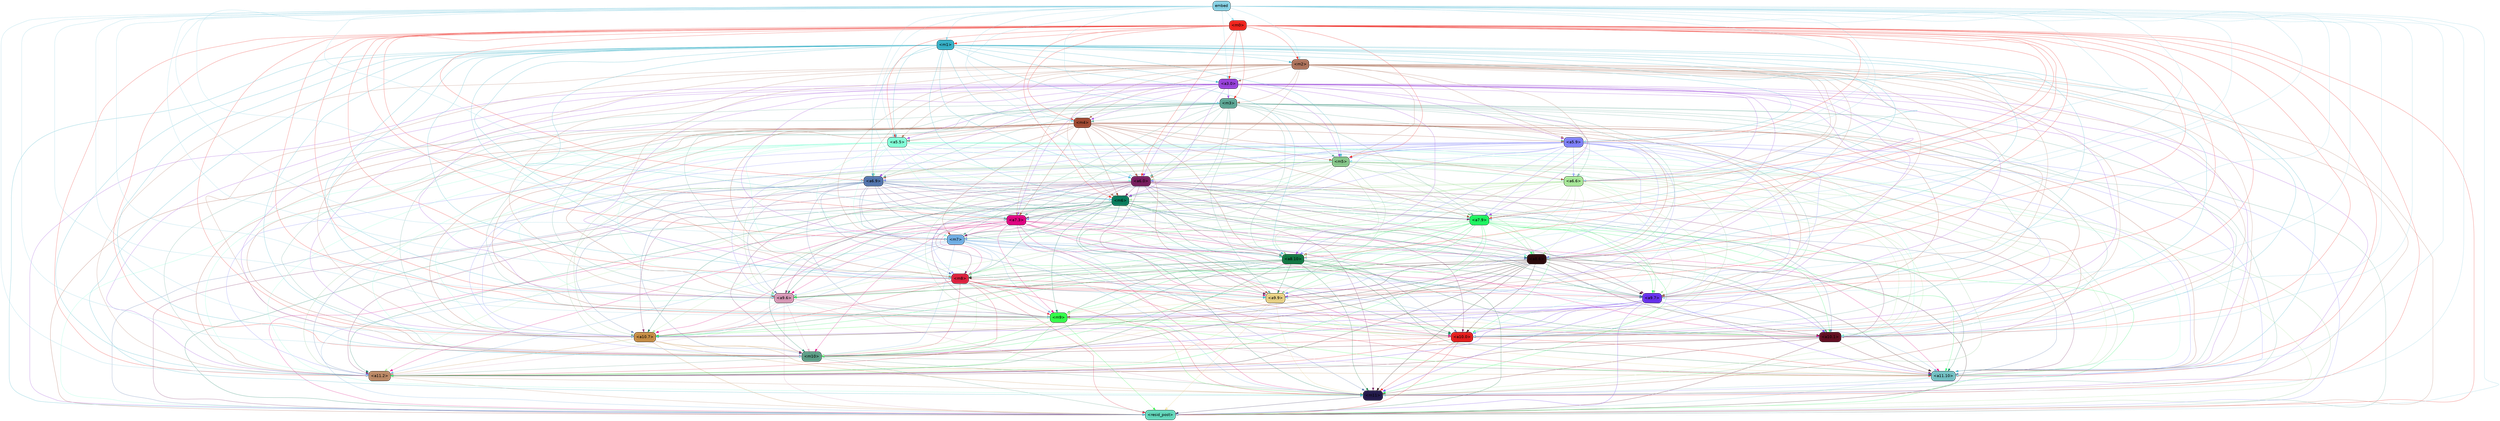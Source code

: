 strict digraph "" {
	graph [bgcolor=transparent,
		layout=dot,
		overlap=false,
		splines=true
	];
	"<m11>"	[color=black,
		fillcolor="#221a4b",
		fontname=Helvetica,
		shape=box,
		style="filled, rounded"];
	"<resid_post>"	[color=black,
		fillcolor="#63d7bb",
		fontname=Helvetica,
		shape=box,
		style="filled, rounded"];
	"<m11>" -> "<resid_post>"	[color="#221a4b",
		penwidth=0.6];
	"<a11.10>"	[color=black,
		fillcolor="#73c0c3",
		fontname=Helvetica,
		shape=box,
		style="filled, rounded"];
	"<a11.10>" -> "<m11>"	[color="#73c0c3",
		penwidth=0.6];
	"<a11.10>" -> "<resid_post>"	[color="#73c0c3",
		penwidth=0.6];
	"<a11.2>"	[color=black,
		fillcolor="#bb8966",
		fontname=Helvetica,
		shape=box,
		style="filled, rounded"];
	"<a11.2>" -> "<m11>"	[color="#bb8966",
		penwidth=0.6];
	"<a11.2>" -> "<resid_post>"	[color="#bb8966",
		penwidth=0.6];
	"<m10>"	[color=black,
		fillcolor="#5d9e87",
		fontname=Helvetica,
		shape=box,
		style="filled, rounded"];
	"<m10>" -> "<m11>"	[color="#5d9e87",
		penwidth=0.6];
	"<m10>" -> "<resid_post>"	[color="#5d9e87",
		penwidth=0.6];
	"<m10>" -> "<a11.10>"	[color="#5d9e87",
		penwidth=0.6];
	"<m10>" -> "<a11.2>"	[color="#5d9e87",
		penwidth=0.6];
	"<a10.7>"	[color=black,
		fillcolor="#c58d46",
		fontname=Helvetica,
		shape=box,
		style="filled, rounded"];
	"<a10.7>" -> "<m11>"	[color="#c58d46",
		penwidth=0.6];
	"<a10.7>" -> "<resid_post>"	[color="#c58d46",
		penwidth=0.6];
	"<a10.7>" -> "<a11.10>"	[color="#c58d46",
		penwidth=0.6];
	"<a10.7>" -> "<a11.2>"	[color="#c58d46",
		penwidth=0.6];
	"<a10.7>" -> "<m10>"	[color="#c58d46",
		penwidth=0.6];
	"<a10.1>"	[color=black,
		fillcolor="#620f23",
		fontname=Helvetica,
		shape=box,
		style="filled, rounded"];
	"<a10.1>" -> "<m11>"	[color="#620f23",
		penwidth=0.6];
	"<a10.1>" -> "<resid_post>"	[color="#620f23",
		penwidth=0.6];
	"<a10.1>" -> "<a11.10>"	[color="#620f23",
		penwidth=0.6];
	"<a10.1>" -> "<a11.2>"	[color="#620f23",
		penwidth=0.6];
	"<a10.1>" -> "<m10>"	[color="#620f23",
		penwidth=0.6];
	"<a10.0>"	[color=black,
		fillcolor="#e41e1d",
		fontname=Helvetica,
		shape=box,
		style="filled, rounded"];
	"<a10.0>" -> "<m11>"	[color="#e41e1d",
		penwidth=0.6];
	"<a10.0>" -> "<resid_post>"	[color="#e41e1d",
		penwidth=0.6];
	"<a10.0>" -> "<a11.10>"	[color="#e41e1d",
		penwidth=0.6];
	"<a10.0>" -> "<a11.2>"	[color="#e41e1d",
		penwidth=0.6];
	"<a10.0>" -> "<m10>"	[color="#e41e1d",
		penwidth=0.6];
	"<m9>"	[color=black,
		fillcolor="#34fc49",
		fontname=Helvetica,
		shape=box,
		style="filled, rounded"];
	"<m9>" -> "<m11>"	[color="#34fc49",
		penwidth=0.6];
	"<m9>" -> "<resid_post>"	[color="#34fc49",
		penwidth=0.6];
	"<m9>" -> "<a11.10>"	[color="#34fc49",
		penwidth=0.6];
	"<m9>" -> "<a11.2>"	[color="#34fc49",
		penwidth=0.6];
	"<m9>" -> "<m10>"	[color="#34fc49",
		penwidth=0.6];
	"<m9>" -> "<a10.7>"	[color="#34fc49",
		penwidth=0.6];
	"<m9>" -> "<a10.1>"	[color="#34fc49",
		penwidth=0.6];
	"<m9>" -> "<a10.0>"	[color="#34fc49",
		penwidth=0.6];
	"<a9.9>"	[color=black,
		fillcolor="#e7d084",
		fontname=Helvetica,
		shape=box,
		style="filled, rounded"];
	"<a9.9>" -> "<m11>"	[color="#e7d084",
		penwidth=0.6];
	"<a9.9>" -> "<resid_post>"	[color="#e7d084",
		penwidth=0.6];
	"<a9.9>" -> "<a11.10>"	[color="#e7d084",
		penwidth=0.6];
	"<a9.9>" -> "<a11.2>"	[color="#e7d084",
		penwidth=0.6];
	"<a9.9>" -> "<m10>"	[color="#e7d084",
		penwidth=0.6];
	"<a9.9>" -> "<a10.7>"	[color="#e7d084",
		penwidth=0.6];
	"<a9.9>" -> "<a10.1>"	[color="#e7d084",
		penwidth=0.6];
	"<a9.9>" -> "<a10.0>"	[color="#e7d084",
		penwidth=0.6];
	"<a9.9>" -> "<m9>"	[color="#e7d084",
		penwidth=0.6];
	"<a9.7>"	[color=black,
		fillcolor="#6730eb",
		fontname=Helvetica,
		shape=box,
		style="filled, rounded"];
	"<a9.7>" -> "<m11>"	[color="#6730eb",
		penwidth=0.6];
	"<a9.7>" -> "<resid_post>"	[color="#6730eb",
		penwidth=0.6];
	"<a9.7>" -> "<a11.10>"	[color="#6730eb",
		penwidth=0.6];
	"<a9.7>" -> "<a11.2>"	[color="#6730eb",
		penwidth=0.6];
	"<a9.7>" -> "<m10>"	[color="#6730eb",
		penwidth=0.6];
	"<a9.7>" -> "<a10.7>"	[color="#6730eb",
		penwidth=0.6];
	"<a9.7>" -> "<a10.1>"	[color="#6730eb",
		penwidth=0.6];
	"<a9.7>" -> "<a10.0>"	[color="#6730eb",
		penwidth=0.6];
	"<a9.7>" -> "<m9>"	[color="#6730eb",
		penwidth=0.6];
	"<a9.6>"	[color=black,
		fillcolor="#d698b6",
		fontname=Helvetica,
		shape=box,
		style="filled, rounded"];
	"<a9.6>" -> "<m11>"	[color="#d698b6",
		penwidth=0.6];
	"<a9.6>" -> "<resid_post>"	[color="#d698b6",
		penwidth=0.6];
	"<a9.6>" -> "<a11.10>"	[color="#d698b6",
		penwidth=0.6];
	"<a9.6>" -> "<a11.2>"	[color="#d698b6",
		penwidth=0.6];
	"<a9.6>" -> "<m10>"	[color="#d698b6",
		penwidth=0.6];
	"<a9.6>" -> "<a10.7>"	[color="#d698b6",
		penwidth=0.6];
	"<a9.6>" -> "<a10.1>"	[color="#d698b6",
		penwidth=0.6];
	"<a9.6>" -> "<a10.0>"	[color="#d698b6",
		penwidth=0.6];
	"<a9.6>" -> "<m9>"	[color="#d698b6",
		penwidth=0.6];
	"<m8>"	[color=black,
		fillcolor="#db213d",
		fontname=Helvetica,
		shape=box,
		style="filled, rounded"];
	"<m8>" -> "<m11>"	[color="#db213d",
		penwidth=0.6];
	"<m8>" -> "<resid_post>"	[color="#db213d",
		penwidth=0.6];
	"<m8>" -> "<a11.10>"	[color="#db213d",
		penwidth=0.6];
	"<m8>" -> "<a11.2>"	[color="#db213d",
		penwidth=0.6];
	"<m8>" -> "<m10>"	[color="#db213d",
		penwidth=0.6];
	"<m8>" -> "<a10.7>"	[color="#db213d",
		penwidth=0.6];
	"<m8>" -> "<a10.1>"	[color="#db213d",
		penwidth=0.6];
	"<m8>" -> "<a10.0>"	[color="#db213d",
		penwidth=0.6];
	"<m8>" -> "<m9>"	[color="#db213d",
		penwidth=0.6];
	"<m8>" -> "<a9.9>"	[color="#db213d",
		penwidth=0.6];
	"<m8>" -> "<a9.7>"	[color="#db213d",
		penwidth=0.6];
	"<m8>" -> "<a9.6>"	[color="#db213d",
		penwidth=0.6];
	"<a8.10>"	[color=black,
		fillcolor="#127844",
		fontname=Helvetica,
		shape=box,
		style="filled, rounded"];
	"<a8.10>" -> "<m11>"	[color="#127844",
		penwidth=0.6];
	"<a8.10>" -> "<resid_post>"	[color="#127844",
		penwidth=0.6];
	"<a8.10>" -> "<a11.10>"	[color="#127844",
		penwidth=0.6];
	"<a8.10>" -> "<a11.2>"	[color="#127844",
		penwidth=0.6];
	"<a8.10>" -> "<m10>"	[color="#127844",
		penwidth=0.6];
	"<a8.10>" -> "<a10.7>"	[color="#127844",
		penwidth=0.6];
	"<a8.10>" -> "<a10.1>"	[color="#127844",
		penwidth=0.6];
	"<a8.10>" -> "<a10.0>"	[color="#127844",
		penwidth=0.6];
	"<a8.10>" -> "<m9>"	[color="#127844",
		penwidth=0.6];
	"<a8.10>" -> "<a9.9>"	[color="#127844",
		penwidth=0.6];
	"<a8.10>" -> "<a9.7>"	[color="#127844",
		penwidth=0.6];
	"<a8.10>" -> "<a9.6>"	[color="#127844",
		penwidth=0.6];
	"<a8.10>" -> "<m8>"	[color="#127844",
		penwidth=0.6];
	"<a8.6>"	[color=black,
		fillcolor="#2b0b0d",
		fontname=Helvetica,
		shape=box,
		style="filled, rounded"];
	"<a8.6>" -> "<m11>"	[color="#2b0b0d",
		penwidth=0.6];
	"<a8.6>" -> "<resid_post>"	[color="#2b0b0d",
		penwidth=0.6];
	"<a8.6>" -> "<a11.10>"	[color="#2b0b0d",
		penwidth=0.6];
	"<a8.6>" -> "<a11.2>"	[color="#2b0b0d",
		penwidth=0.6];
	"<a8.6>" -> "<m10>"	[color="#2b0b0d",
		penwidth=0.6];
	"<a8.6>" -> "<a10.7>"	[color="#2b0b0d",
		penwidth=0.6];
	"<a8.6>" -> "<a10.1>"	[color="#2b0b0d",
		penwidth=0.6];
	"<a8.6>" -> "<a10.0>"	[color="#2b0b0d",
		penwidth=0.6];
	"<a8.6>" -> "<m9>"	[color="#2b0b0d",
		penwidth=0.6];
	"<a8.6>" -> "<a9.9>"	[color="#2b0b0d",
		penwidth=0.6];
	"<a8.6>" -> "<a9.7>"	[color="#2b0b0d",
		penwidth=0.6];
	"<a8.6>" -> "<a9.6>"	[color="#2b0b0d",
		penwidth=0.6];
	"<a8.6>" -> "<m8>"	[color="#2b0b0d",
		penwidth=0.6];
	"<m7>"	[color=black,
		fillcolor="#6fade3",
		fontname=Helvetica,
		shape=box,
		style="filled, rounded"];
	"<m7>" -> "<m11>"	[color="#6fade3",
		penwidth=0.6];
	"<m7>" -> "<resid_post>"	[color="#6fade3",
		penwidth=0.6];
	"<m7>" -> "<a11.10>"	[color="#6fade3",
		penwidth=0.6];
	"<m7>" -> "<a11.2>"	[color="#6fade3",
		penwidth=0.6];
	"<m7>" -> "<m10>"	[color="#6fade3",
		penwidth=0.6];
	"<m7>" -> "<a10.7>"	[color="#6fade3",
		penwidth=0.6];
	"<m7>" -> "<a10.1>"	[color="#6fade3",
		penwidth=0.6];
	"<m7>" -> "<a10.0>"	[color="#6fade3",
		penwidth=0.6];
	"<m7>" -> "<m9>"	[color="#6fade3",
		penwidth=0.6];
	"<m7>" -> "<a9.9>"	[color="#6fade3",
		penwidth=0.6];
	"<m7>" -> "<a9.7>"	[color="#6fade3",
		penwidth=0.6];
	"<m7>" -> "<a9.6>"	[color="#6fade3",
		penwidth=0.6];
	"<m7>" -> "<m8>"	[color="#6fade3",
		penwidth=0.6];
	"<m7>" -> "<a8.10>"	[color="#6fade3",
		penwidth=0.6];
	"<m7>" -> "<a8.6>"	[color="#6fade3",
		penwidth=0.6];
	"<a7.9>"	[color=black,
		fillcolor="#1ef360",
		fontname=Helvetica,
		shape=box,
		style="filled, rounded"];
	"<a7.9>" -> "<m11>"	[color="#1ef360",
		penwidth=0.6];
	"<a7.9>" -> "<resid_post>"	[color="#1ef360",
		penwidth=0.6];
	"<a7.9>" -> "<a11.10>"	[color="#1ef360",
		penwidth=0.6];
	"<a7.9>" -> "<a11.2>"	[color="#1ef360",
		penwidth=0.6];
	"<a7.9>" -> "<m10>"	[color="#1ef360",
		penwidth=0.6];
	"<a7.9>" -> "<a10.7>"	[color="#1ef360",
		penwidth=0.6];
	"<a7.9>" -> "<a10.1>"	[color="#1ef360",
		penwidth=0.6];
	"<a7.9>" -> "<a10.0>"	[color="#1ef360",
		penwidth=0.6];
	"<a7.9>" -> "<m9>"	[color="#1ef360",
		penwidth=0.6];
	"<a7.9>" -> "<a9.9>"	[color="#1ef360",
		penwidth=0.6];
	"<a7.9>" -> "<a9.7>"	[color="#1ef360",
		penwidth=0.6];
	"<a7.9>" -> "<a9.6>"	[color="#1ef360",
		penwidth=0.6];
	"<a7.9>" -> "<m8>"	[color="#1ef360",
		penwidth=0.6];
	"<a7.9>" -> "<a8.10>"	[color="#1ef360",
		penwidth=0.6];
	"<a7.9>" -> "<a8.6>"	[color="#1ef360",
		penwidth=0.6];
	"<a7.9>" -> "<m7>"	[color="#1ef360",
		penwidth=0.6];
	"<a7.3>"	[color=black,
		fillcolor="#de0581",
		fontname=Helvetica,
		shape=box,
		style="filled, rounded"];
	"<a7.3>" -> "<m11>"	[color="#de0581",
		penwidth=0.6];
	"<a7.3>" -> "<resid_post>"	[color="#de0581",
		penwidth=0.6];
	"<a7.3>" -> "<a11.10>"	[color="#de0581",
		penwidth=0.6];
	"<a7.3>" -> "<a11.2>"	[color="#de0581",
		penwidth=0.6];
	"<a7.3>" -> "<m10>"	[color="#de0581",
		penwidth=0.6];
	"<a7.3>" -> "<a10.7>"	[color="#de0581",
		penwidth=0.6];
	"<a7.3>" -> "<a10.1>"	[color="#de0581",
		penwidth=0.6];
	"<a7.3>" -> "<a10.0>"	[color="#de0581",
		penwidth=0.6];
	"<a7.3>" -> "<m9>"	[color="#de0581",
		penwidth=0.6];
	"<a7.3>" -> "<a9.9>"	[color="#de0581",
		penwidth=0.6];
	"<a7.3>" -> "<a9.7>"	[color="#de0581",
		penwidth=0.6];
	"<a7.3>" -> "<a9.6>"	[color="#de0581",
		penwidth=0.6];
	"<a7.3>" -> "<m8>"	[color="#de0581",
		penwidth=0.6];
	"<a7.3>" -> "<a8.10>"	[color="#de0581",
		penwidth=0.6];
	"<a7.3>" -> "<a8.6>"	[color="#de0581",
		penwidth=0.6];
	"<a7.3>" -> "<m7>"	[color="#de0581",
		penwidth=0.6];
	"<m6>"	[color=black,
		fillcolor="#0a7c5c",
		fontname=Helvetica,
		shape=box,
		style="filled, rounded"];
	"<m6>" -> "<m11>"	[color="#0a7c5c",
		penwidth=0.6];
	"<m6>" -> "<resid_post>"	[color="#0a7c5c",
		penwidth=0.6];
	"<m6>" -> "<a11.10>"	[color="#0a7c5c",
		penwidth=0.6];
	"<m6>" -> "<a11.2>"	[color="#0a7c5c",
		penwidth=0.6];
	"<m6>" -> "<m10>"	[color="#0a7c5c",
		penwidth=0.6];
	"<m6>" -> "<a10.7>"	[color="#0a7c5c",
		penwidth=0.6];
	"<m6>" -> "<a10.1>"	[color="#0a7c5c",
		penwidth=0.6];
	"<m6>" -> "<a10.0>"	[color="#0a7c5c",
		penwidth=0.6];
	"<m6>" -> "<m9>"	[color="#0a7c5c",
		penwidth=0.6];
	"<m6>" -> "<a9.9>"	[color="#0a7c5c",
		penwidth=0.6];
	"<m6>" -> "<a9.7>"	[color="#0a7c5c",
		penwidth=0.6];
	"<m6>" -> "<a9.6>"	[color="#0a7c5c",
		penwidth=0.6];
	"<m6>" -> "<m8>"	[color="#0a7c5c",
		penwidth=0.6];
	"<m6>" -> "<a8.10>"	[color="#0a7c5c",
		penwidth=0.6];
	"<m6>" -> "<a8.6>"	[color="#0a7c5c",
		penwidth=0.6];
	"<m6>" -> "<m7>"	[color="#0a7c5c",
		penwidth=0.6];
	"<m6>" -> "<a7.9>"	[color="#0a7c5c",
		penwidth=0.6];
	"<m6>" -> "<a7.3>"	[color="#0a7c5c",
		penwidth=0.6];
	"<a6.9>"	[color=black,
		fillcolor="#5375ad",
		fontname=Helvetica,
		shape=box,
		style="filled, rounded"];
	"<a6.9>" -> "<m11>"	[color="#5375ad",
		penwidth=0.6];
	"<a6.9>" -> "<resid_post>"	[color="#5375ad",
		penwidth=0.6];
	"<a6.9>" -> "<a11.10>"	[color="#5375ad",
		penwidth=0.6];
	"<a6.9>" -> "<a11.2>"	[color="#5375ad",
		penwidth=0.6];
	"<a6.9>" -> "<m10>"	[color="#5375ad",
		penwidth=0.6];
	"<a6.9>" -> "<a10.7>"	[color="#5375ad",
		penwidth=0.6];
	"<a6.9>" -> "<a10.1>"	[color="#5375ad",
		penwidth=0.6];
	"<a6.9>" -> "<a10.0>"	[color="#5375ad",
		penwidth=0.6];
	"<a6.9>" -> "<m9>"	[color="#5375ad",
		penwidth=0.6];
	"<a6.9>" -> "<a9.9>"	[color="#5375ad",
		penwidth=0.6];
	"<a6.9>" -> "<a9.7>"	[color="#5375ad",
		penwidth=0.6];
	"<a6.9>" -> "<a9.6>"	[color="#5375ad",
		penwidth=0.6];
	"<a6.9>" -> "<m8>"	[color="#5375ad",
		penwidth=0.6];
	"<a6.9>" -> "<a8.10>"	[color="#5375ad",
		penwidth=0.6];
	"<a6.9>" -> "<a8.6>"	[color="#5375ad",
		penwidth=0.6];
	"<a6.9>" -> "<m7>"	[color="#5375ad",
		penwidth=0.6];
	"<a6.9>" -> "<a7.9>"	[color="#5375ad",
		penwidth=0.6];
	"<a6.9>" -> "<a7.3>"	[color="#5375ad",
		penwidth=0.6];
	"<a6.9>" -> "<m6>"	[color="#5375ad",
		penwidth=0.6];
	"<a6.6>"	[color=black,
		fillcolor="#a7e698",
		fontname=Helvetica,
		shape=box,
		style="filled, rounded"];
	"<a6.6>" -> "<m11>"	[color="#a7e698",
		penwidth=0.6];
	"<a6.6>" -> "<resid_post>"	[color="#a7e698",
		penwidth=0.6];
	"<a6.6>" -> "<a11.10>"	[color="#a7e698",
		penwidth=0.6];
	"<a6.6>" -> "<a11.2>"	[color="#a7e698",
		penwidth=0.6];
	"<a6.6>" -> "<m10>"	[color="#a7e698",
		penwidth=0.6];
	"<a6.6>" -> "<a10.7>"	[color="#a7e698",
		penwidth=0.6];
	"<a6.6>" -> "<a10.1>"	[color="#a7e698",
		penwidth=0.6];
	"<a6.6>" -> "<a10.0>"	[color="#a7e698",
		penwidth=0.6];
	"<a6.6>" -> "<m9>"	[color="#a7e698",
		penwidth=0.6];
	"<a6.6>" -> "<a9.9>"	[color="#a7e698",
		penwidth=0.6];
	"<a6.6>" -> "<a9.7>"	[color="#a7e698",
		penwidth=0.6];
	"<a6.6>" -> "<a9.6>"	[color="#a7e698",
		penwidth=0.6];
	"<a6.6>" -> "<m8>"	[color="#a7e698",
		penwidth=0.6];
	"<a6.6>" -> "<a8.10>"	[color="#a7e698",
		penwidth=0.6];
	"<a6.6>" -> "<a8.6>"	[color="#a7e698",
		penwidth=0.6];
	"<a6.6>" -> "<m7>"	[color="#a7e698",
		penwidth=0.6];
	"<a6.6>" -> "<a7.9>"	[color="#a7e698",
		penwidth=0.6];
	"<a6.6>" -> "<a7.3>"	[color="#a7e698",
		penwidth=0.6];
	"<a6.6>" -> "<m6>"	[color="#a7e698",
		penwidth=0.6];
	"<a6.0>"	[color=black,
		fillcolor="#771f5f",
		fontname=Helvetica,
		shape=box,
		style="filled, rounded"];
	"<a6.0>" -> "<m11>"	[color="#771f5f",
		penwidth=0.6];
	"<a6.0>" -> "<resid_post>"	[color="#771f5f",
		penwidth=0.6];
	"<a6.0>" -> "<a11.10>"	[color="#771f5f",
		penwidth=0.6];
	"<a6.0>" -> "<a11.2>"	[color="#771f5f",
		penwidth=0.6];
	"<a6.0>" -> "<m10>"	[color="#771f5f",
		penwidth=0.6];
	"<a6.0>" -> "<a10.7>"	[color="#771f5f",
		penwidth=0.6];
	"<a6.0>" -> "<a10.1>"	[color="#771f5f",
		penwidth=0.6];
	"<a6.0>" -> "<a10.0>"	[color="#771f5f",
		penwidth=0.6];
	"<a6.0>" -> "<m9>"	[color="#771f5f",
		penwidth=0.6];
	"<a6.0>" -> "<a9.9>"	[color="#771f5f",
		penwidth=0.6];
	"<a6.0>" -> "<a9.7>"	[color="#771f5f",
		penwidth=0.6];
	"<a6.0>" -> "<a9.6>"	[color="#771f5f",
		penwidth=0.6];
	"<a6.0>" -> "<m8>"	[color="#771f5f",
		penwidth=0.6];
	"<a6.0>" -> "<a8.10>"	[color="#771f5f",
		penwidth=0.6];
	"<a6.0>" -> "<a8.6>"	[color="#771f5f",
		penwidth=0.6];
	"<a6.0>" -> "<m7>"	[color="#771f5f",
		penwidth=0.6];
	"<a6.0>" -> "<a7.9>"	[color="#771f5f",
		penwidth=0.6];
	"<a6.0>" -> "<a7.3>"	[color="#771f5f",
		penwidth=0.6];
	"<a6.0>" -> "<m6>"	[color="#771f5f",
		penwidth=0.6];
	"<m5>"	[color=black,
		fillcolor="#86c58a",
		fontname=Helvetica,
		shape=box,
		style="filled, rounded"];
	"<m5>" -> "<m11>"	[color="#86c58a",
		penwidth=0.6];
	"<m5>" -> "<resid_post>"	[color="#86c58a",
		penwidth=0.6];
	"<m5>" -> "<a11.10>"	[color="#86c58a",
		penwidth=0.6];
	"<m5>" -> "<a11.2>"	[color="#86c58a",
		penwidth=0.6];
	"<m5>" -> "<m10>"	[color="#86c58a",
		penwidth=0.6];
	"<m5>" -> "<a10.7>"	[color="#86c58a",
		penwidth=0.6];
	"<m5>" -> "<a10.1>"	[color="#86c58a",
		penwidth=0.6];
	"<m5>" -> "<a10.0>"	[color="#86c58a",
		penwidth=0.6];
	"<m5>" -> "<m9>"	[color="#86c58a",
		penwidth=0.6];
	"<m5>" -> "<a9.9>"	[color="#86c58a",
		penwidth=0.6];
	"<m5>" -> "<a9.7>"	[color="#86c58a",
		penwidth=0.6];
	"<m5>" -> "<a9.6>"	[color="#86c58a",
		penwidth=0.6];
	"<m5>" -> "<m8>"	[color="#86c58a",
		penwidth=0.6];
	"<m5>" -> "<a8.10>"	[color="#86c58a",
		penwidth=0.6];
	"<m5>" -> "<a8.6>"	[color="#86c58a",
		penwidth=0.6];
	"<m5>" -> "<m7>"	[color="#86c58a",
		penwidth=0.6];
	"<m5>" -> "<a7.9>"	[color="#86c58a",
		penwidth=0.6];
	"<m5>" -> "<a7.3>"	[color="#86c58a",
		penwidth=0.6];
	"<m5>" -> "<m6>"	[color="#86c58a",
		penwidth=0.6];
	"<m5>" -> "<a6.9>"	[color="#86c58a",
		penwidth=0.6];
	"<m5>" -> "<a6.6>"	[color="#86c58a",
		penwidth=0.6];
	"<m5>" -> "<a6.0>"	[color="#86c58a",
		penwidth=0.6];
	"<a5.9>"	[color=black,
		fillcolor="#7e80f9",
		fontname=Helvetica,
		shape=box,
		style="filled, rounded"];
	"<a5.9>" -> "<m11>"	[color="#7e80f9",
		penwidth=0.6];
	"<a5.9>" -> "<resid_post>"	[color="#7e80f9",
		penwidth=0.6];
	"<a5.9>" -> "<a11.10>"	[color="#7e80f9",
		penwidth=0.6];
	"<a5.9>" -> "<a11.2>"	[color="#7e80f9",
		penwidth=0.6];
	"<a5.9>" -> "<m10>"	[color="#7e80f9",
		penwidth=0.6];
	"<a5.9>" -> "<a10.7>"	[color="#7e80f9",
		penwidth=0.6];
	"<a5.9>" -> "<a10.1>"	[color="#7e80f9",
		penwidth=0.6];
	"<a5.9>" -> "<a10.0>"	[color="#7e80f9",
		penwidth=0.6];
	"<a5.9>" -> "<m9>"	[color="#7e80f9",
		penwidth=0.6];
	"<a5.9>" -> "<a9.9>"	[color="#7e80f9",
		penwidth=0.6];
	"<a5.9>" -> "<a9.7>"	[color="#7e80f9",
		penwidth=0.6];
	"<a5.9>" -> "<a9.6>"	[color="#7e80f9",
		penwidth=0.6];
	"<a5.9>" -> "<m8>"	[color="#7e80f9",
		penwidth=0.6];
	"<a5.9>" -> "<a8.10>"	[color="#7e80f9",
		penwidth=0.6];
	"<a5.9>" -> "<a8.6>"	[color="#7e80f9",
		penwidth=0.6];
	"<a5.9>" -> "<m7>"	[color="#7e80f9",
		penwidth=0.6];
	"<a5.9>" -> "<a7.9>"	[color="#7e80f9",
		penwidth=0.6];
	"<a5.9>" -> "<a7.3>"	[color="#7e80f9",
		penwidth=0.6];
	"<a5.9>" -> "<m6>"	[color="#7e80f9",
		penwidth=0.6];
	"<a5.9>" -> "<a6.9>"	[color="#7e80f9",
		penwidth=0.6];
	"<a5.9>" -> "<a6.6>"	[color="#7e80f9",
		penwidth=0.6];
	"<a5.9>" -> "<a6.0>"	[color="#7e80f9",
		penwidth=0.6];
	"<a5.9>" -> "<m5>"	[color="#7e80f9",
		penwidth=0.6];
	"<a5.5>"	[color=black,
		fillcolor="#81fed6",
		fontname=Helvetica,
		shape=box,
		style="filled, rounded"];
	"<a5.5>" -> "<m11>"	[color="#81fed6",
		penwidth=0.6];
	"<a5.5>" -> "<resid_post>"	[color="#81fed6",
		penwidth=0.6];
	"<a5.5>" -> "<a11.10>"	[color="#81fed6",
		penwidth=0.6];
	"<a5.5>" -> "<a11.2>"	[color="#81fed6",
		penwidth=0.6];
	"<a5.5>" -> "<m10>"	[color="#81fed6",
		penwidth=0.6];
	"<a5.5>" -> "<a10.7>"	[color="#81fed6",
		penwidth=0.6];
	"<a5.5>" -> "<a10.1>"	[color="#81fed6",
		penwidth=0.6];
	"<a5.5>" -> "<a10.0>"	[color="#81fed6",
		penwidth=0.6];
	"<a5.5>" -> "<m9>"	[color="#81fed6",
		penwidth=0.6];
	"<a5.5>" -> "<a9.9>"	[color="#81fed6",
		penwidth=0.6];
	"<a5.5>" -> "<a9.7>"	[color="#81fed6",
		penwidth=0.6];
	"<a5.5>" -> "<a9.6>"	[color="#81fed6",
		penwidth=0.6];
	"<a5.5>" -> "<m8>"	[color="#81fed6",
		penwidth=0.6];
	"<a5.5>" -> "<a8.10>"	[color="#81fed6",
		penwidth=0.6];
	"<a5.5>" -> "<a8.6>"	[color="#81fed6",
		penwidth=0.6];
	"<a5.5>" -> "<m7>"	[color="#81fed6",
		penwidth=0.6];
	"<a5.5>" -> "<a7.9>"	[color="#81fed6",
		penwidth=0.6];
	"<a5.5>" -> "<a7.3>"	[color="#81fed6",
		penwidth=0.6];
	"<a5.5>" -> "<m6>"	[color="#81fed6",
		penwidth=0.6];
	"<a5.5>" -> "<a6.9>"	[color="#81fed6",
		penwidth=0.6];
	"<a5.5>" -> "<a6.6>"	[color="#81fed6",
		penwidth=0.6];
	"<a5.5>" -> "<a6.0>"	[color="#81fed6",
		penwidth=0.6];
	"<a5.5>" -> "<m5>"	[color="#81fed6",
		penwidth=0.6];
	"<m4>"	[color=black,
		fillcolor="#a04a33",
		fontname=Helvetica,
		shape=box,
		style="filled, rounded"];
	"<m4>" -> "<m11>"	[color="#a04a33",
		penwidth=0.6];
	"<m4>" -> "<resid_post>"	[color="#a04a33",
		penwidth=0.6];
	"<m4>" -> "<a11.10>"	[color="#a04a33",
		penwidth=0.6];
	"<m4>" -> "<a11.2>"	[color="#a04a33",
		penwidth=0.6];
	"<m4>" -> "<m10>"	[color="#a04a33",
		penwidth=0.6];
	"<m4>" -> "<a10.7>"	[color="#a04a33",
		penwidth=0.6];
	"<m4>" -> "<a10.1>"	[color="#a04a33",
		penwidth=0.6];
	"<m4>" -> "<a10.0>"	[color="#a04a33",
		penwidth=0.6];
	"<m4>" -> "<m9>"	[color="#a04a33",
		penwidth=0.6];
	"<m4>" -> "<a9.9>"	[color="#a04a33",
		penwidth=0.6];
	"<m4>" -> "<a9.7>"	[color="#a04a33",
		penwidth=0.6];
	"<m4>" -> "<a9.6>"	[color="#a04a33",
		penwidth=0.6];
	"<m4>" -> "<m8>"	[color="#a04a33",
		penwidth=0.6];
	"<m4>" -> "<a8.10>"	[color="#a04a33",
		penwidth=0.6];
	"<m4>" -> "<a8.6>"	[color="#a04a33",
		penwidth=0.6];
	"<m4>" -> "<m7>"	[color="#a04a33",
		penwidth=0.6];
	"<m4>" -> "<a7.9>"	[color="#a04a33",
		penwidth=0.6];
	"<m4>" -> "<a7.3>"	[color="#a04a33",
		penwidth=0.6];
	"<m4>" -> "<m6>"	[color="#a04a33",
		penwidth=0.6];
	"<m4>" -> "<a6.9>"	[color="#a04a33",
		penwidth=0.6];
	"<m4>" -> "<a6.6>"	[color="#a04a33",
		penwidth=0.6];
	"<m4>" -> "<a6.0>"	[color="#a04a33",
		penwidth=0.6];
	"<m4>" -> "<m5>"	[color="#a04a33",
		penwidth=0.6];
	"<m4>" -> "<a5.9>"	[color="#a04a33",
		penwidth=0.6];
	"<m4>" -> "<a5.5>"	[color="#a04a33",
		penwidth=0.6];
	"<m3>"	[color=black,
		fillcolor="#5ea695",
		fontname=Helvetica,
		shape=box,
		style="filled, rounded"];
	"<m3>" -> "<m11>"	[color="#5ea695",
		penwidth=0.6];
	"<m3>" -> "<resid_post>"	[color="#5ea695",
		penwidth=0.6];
	"<m3>" -> "<a11.10>"	[color="#5ea695",
		penwidth=0.6];
	"<m3>" -> "<a11.2>"	[color="#5ea695",
		penwidth=0.6];
	"<m3>" -> "<m10>"	[color="#5ea695",
		penwidth=0.6];
	"<m3>" -> "<a10.7>"	[color="#5ea695",
		penwidth=0.6];
	"<m3>" -> "<a10.1>"	[color="#5ea695",
		penwidth=0.6];
	"<m3>" -> "<a10.0>"	[color="#5ea695",
		penwidth=0.6];
	"<m3>" -> "<m9>"	[color="#5ea695",
		penwidth=0.6];
	"<m3>" -> "<a9.9>"	[color="#5ea695",
		penwidth=0.6];
	"<m3>" -> "<a9.7>"	[color="#5ea695",
		penwidth=0.6];
	"<m3>" -> "<a9.6>"	[color="#5ea695",
		penwidth=0.6];
	"<m3>" -> "<m8>"	[color="#5ea695",
		penwidth=0.6];
	"<m3>" -> "<a8.10>"	[color="#5ea695",
		penwidth=0.6];
	"<m3>" -> "<a8.6>"	[color="#5ea695",
		penwidth=0.6];
	"<m3>" -> "<m7>"	[color="#5ea695",
		penwidth=0.6];
	"<m3>" -> "<a7.9>"	[color="#5ea695",
		penwidth=0.6];
	"<m3>" -> "<a7.3>"	[color="#5ea695",
		penwidth=0.6];
	"<m3>" -> "<m6>"	[color="#5ea695",
		penwidth=0.6];
	"<m3>" -> "<a6.9>"	[color="#5ea695",
		penwidth=0.6];
	"<m3>" -> "<a6.6>"	[color="#5ea695",
		penwidth=0.6];
	"<m3>" -> "<a6.0>"	[color="#5ea695",
		penwidth=0.6];
	"<m3>" -> "<m5>"	[color="#5ea695",
		penwidth=0.6];
	"<m3>" -> "<a5.9>"	[color="#5ea695",
		penwidth=0.6];
	"<m3>" -> "<a5.5>"	[color="#5ea695",
		penwidth=0.6];
	"<m3>" -> "<m4>"	[color="#5ea695",
		penwidth=0.6];
	"<a3.0>"	[color=black,
		fillcolor="#9842da",
		fontname=Helvetica,
		shape=box,
		style="filled, rounded"];
	"<a3.0>" -> "<m11>"	[color="#9842da",
		penwidth=0.6];
	"<a3.0>" -> "<resid_post>"	[color="#9842da",
		penwidth=0.6];
	"<a3.0>" -> "<a11.10>"	[color="#9842da",
		penwidth=0.6];
	"<a3.0>" -> "<a11.2>"	[color="#9842da",
		penwidth=0.6];
	"<a3.0>" -> "<m10>"	[color="#9842da",
		penwidth=0.6];
	"<a3.0>" -> "<a10.7>"	[color="#9842da",
		penwidth=0.6];
	"<a3.0>" -> "<a10.1>"	[color="#9842da",
		penwidth=0.6];
	"<a3.0>" -> "<a10.0>"	[color="#9842da",
		penwidth=0.6];
	"<a3.0>" -> "<m9>"	[color="#9842da",
		penwidth=0.6];
	"<a3.0>" -> "<a9.9>"	[color="#9842da",
		penwidth=0.6];
	"<a3.0>" -> "<a9.7>"	[color="#9842da",
		penwidth=0.6];
	"<a3.0>" -> "<a9.6>"	[color="#9842da",
		penwidth=0.6];
	"<a3.0>" -> "<m8>"	[color="#9842da",
		penwidth=0.6];
	"<a3.0>" -> "<a8.10>"	[color="#9842da",
		penwidth=0.6];
	"<a3.0>" -> "<a8.6>"	[color="#9842da",
		penwidth=0.6];
	"<a3.0>" -> "<m7>"	[color="#9842da",
		penwidth=0.6];
	"<a3.0>" -> "<a7.9>"	[color="#9842da",
		penwidth=0.6];
	"<a3.0>" -> "<a7.3>"	[color="#9842da",
		penwidth=0.6];
	"<a3.0>" -> "<m6>"	[color="#9842da",
		penwidth=0.6];
	"<a3.0>" -> "<a6.9>"	[color="#9842da",
		penwidth=0.6];
	"<a3.0>" -> "<a6.6>"	[color="#9842da",
		penwidth=0.6];
	"<a3.0>" -> "<a6.0>"	[color="#9842da",
		penwidth=0.6];
	"<a3.0>" -> "<m5>"	[color="#9842da",
		penwidth=0.6];
	"<a3.0>" -> "<a5.9>"	[color="#9842da",
		penwidth=0.6];
	"<a3.0>" -> "<a5.5>"	[color="#9842da",
		penwidth=0.6];
	"<a3.0>" -> "<m4>"	[color="#9842da",
		penwidth=0.6];
	"<a3.0>" -> "<m3>"	[color="#9842da",
		penwidth=0.6];
	"<m2>"	[color=black,
		fillcolor="#ad735c",
		fontname=Helvetica,
		shape=box,
		style="filled, rounded"];
	"<m2>" -> "<m11>"	[color="#ad735c",
		penwidth=0.6];
	"<m2>" -> "<resid_post>"	[color="#ad735c",
		penwidth=0.6];
	"<m2>" -> "<a11.10>"	[color="#ad735c",
		penwidth=0.6];
	"<m2>" -> "<a11.2>"	[color="#ad735c",
		penwidth=0.6];
	"<m2>" -> "<m10>"	[color="#ad735c",
		penwidth=0.6];
	"<m2>" -> "<a10.7>"	[color="#ad735c",
		penwidth=0.6];
	"<m2>" -> "<a10.1>"	[color="#ad735c",
		penwidth=0.6];
	"<m2>" -> "<a10.0>"	[color="#ad735c",
		penwidth=0.6];
	"<m2>" -> "<m9>"	[color="#ad735c",
		penwidth=0.6];
	"<m2>" -> "<a9.9>"	[color="#ad735c",
		penwidth=0.6];
	"<m2>" -> "<a9.7>"	[color="#ad735c",
		penwidth=0.6];
	"<m2>" -> "<a9.6>"	[color="#ad735c",
		penwidth=0.6];
	"<m2>" -> "<m8>"	[color="#ad735c",
		penwidth=0.6];
	"<m2>" -> "<a8.10>"	[color="#ad735c",
		penwidth=0.6];
	"<m2>" -> "<a8.6>"	[color="#ad735c",
		penwidth=0.6];
	"<m2>" -> "<m7>"	[color="#ad735c",
		penwidth=0.6];
	"<m2>" -> "<a7.9>"	[color="#ad735c",
		penwidth=0.6];
	"<m2>" -> "<a7.3>"	[color="#ad735c",
		penwidth=0.6];
	"<m2>" -> "<m6>"	[color="#ad735c",
		penwidth=0.6];
	"<m2>" -> "<a6.9>"	[color="#ad735c",
		penwidth=0.6];
	"<m2>" -> "<a6.6>"	[color="#ad735c",
		penwidth=0.6];
	"<m2>" -> "<a6.0>"	[color="#ad735c",
		penwidth=0.6];
	"<m2>" -> "<m5>"	[color="#ad735c",
		penwidth=0.6];
	"<m2>" -> "<a5.9>"	[color="#ad735c",
		penwidth=0.6];
	"<m2>" -> "<a5.5>"	[color="#ad735c",
		penwidth=0.6];
	"<m2>" -> "<m4>"	[color="#ad735c",
		penwidth=0.6];
	"<m2>" -> "<m3>"	[color="#ad735c",
		penwidth=0.6];
	"<m2>" -> "<a3.0>"	[color="#ad735c",
		penwidth=0.6];
	"<m1>"	[color=black,
		fillcolor="#37b1c8",
		fontname=Helvetica,
		shape=box,
		style="filled, rounded"];
	"<m1>" -> "<m11>"	[color="#37b1c8",
		penwidth=0.6];
	"<m1>" -> "<resid_post>"	[color="#37b1c8",
		penwidth=0.6];
	"<m1>" -> "<a11.10>"	[color="#37b1c8",
		penwidth=0.6];
	"<m1>" -> "<a11.2>"	[color="#37b1c8",
		penwidth=0.6];
	"<m1>" -> "<m10>"	[color="#37b1c8",
		penwidth=0.6];
	"<m1>" -> "<a10.7>"	[color="#37b1c8",
		penwidth=0.6];
	"<m1>" -> "<a10.1>"	[color="#37b1c8",
		penwidth=0.6];
	"<m1>" -> "<a10.0>"	[color="#37b1c8",
		penwidth=0.6];
	"<m1>" -> "<m9>"	[color="#37b1c8",
		penwidth=0.6];
	"<m1>" -> "<a9.9>"	[color="#37b1c8",
		penwidth=0.6];
	"<m1>" -> "<a9.7>"	[color="#37b1c8",
		penwidth=0.6];
	"<m1>" -> "<a9.6>"	[color="#37b1c8",
		penwidth=0.6];
	"<m1>" -> "<m8>"	[color="#37b1c8",
		penwidth=0.6];
	"<m1>" -> "<a8.10>"	[color="#37b1c8",
		penwidth=0.6];
	"<m1>" -> "<a8.6>"	[color="#37b1c8",
		penwidth=0.6];
	"<m1>" -> "<m7>"	[color="#37b1c8",
		penwidth=0.6];
	"<m1>" -> "<a7.9>"	[color="#37b1c8",
		penwidth=0.6];
	"<m1>" -> "<a7.3>"	[color="#37b1c8",
		penwidth=0.6];
	"<m1>" -> "<m6>"	[color="#37b1c8",
		penwidth=0.6];
	"<m1>" -> "<a6.9>"	[color="#37b1c8",
		penwidth=0.6];
	"<m1>" -> "<a6.6>"	[color="#37b1c8",
		penwidth=0.6];
	"<m1>" -> "<a6.0>"	[color="#37b1c8",
		penwidth=0.6];
	"<m1>" -> "<m5>"	[color="#37b1c8",
		penwidth=0.6];
	"<m1>" -> "<a5.9>"	[color="#37b1c8",
		penwidth=0.6];
	"<m1>" -> "<a5.5>"	[color="#37b1c8",
		penwidth=0.6];
	"<m1>" -> "<m4>"	[color="#37b1c8",
		penwidth=0.6];
	"<m1>" -> "<m3>"	[color="#37b1c8",
		penwidth=0.6];
	"<m1>" -> "<a3.0>"	[color="#37b1c8",
		penwidth=0.6];
	"<m1>" -> "<m2>"	[color="#37b1c8",
		penwidth=0.6];
	"<m0>"	[color=black,
		fillcolor="#ee241d",
		fontname=Helvetica,
		shape=box,
		style="filled, rounded"];
	"<m0>" -> "<m11>"	[color="#ee241d",
		penwidth=0.6];
	"<m0>" -> "<resid_post>"	[color="#ee241d",
		penwidth=0.6];
	"<m0>" -> "<a11.10>"	[color="#ee241d",
		penwidth=0.6];
	"<m0>" -> "<a11.2>"	[color="#ee241d",
		penwidth=0.6];
	"<m0>" -> "<m10>"	[color="#ee241d",
		penwidth=0.6];
	"<m0>" -> "<a10.7>"	[color="#ee241d",
		penwidth=0.6];
	"<m0>" -> "<a10.1>"	[color="#ee241d",
		penwidth=0.6];
	"<m0>" -> "<a10.0>"	[color="#ee241d",
		penwidth=0.6];
	"<m0>" -> "<m9>"	[color="#ee241d",
		penwidth=0.6];
	"<m0>" -> "<a9.9>"	[color="#ee241d",
		penwidth=0.6];
	"<m0>" -> "<a9.7>"	[color="#ee241d",
		penwidth=0.6];
	"<m0>" -> "<a9.6>"	[color="#ee241d",
		penwidth=0.6];
	"<m0>" -> "<m8>"	[color="#ee241d",
		penwidth=0.6];
	"<m0>" -> "<a8.10>"	[color="#ee241d",
		penwidth=0.6];
	"<m0>" -> "<a8.6>"	[color="#ee241d",
		penwidth=0.6];
	"<m0>" -> "<m7>"	[color="#ee241d",
		penwidth=0.6];
	"<m0>" -> "<a7.9>"	[color="#ee241d",
		penwidth=0.6];
	"<m0>" -> "<a7.3>"	[color="#ee241d",
		penwidth=0.6];
	"<m0>" -> "<m6>"	[color="#ee241d",
		penwidth=0.6];
	"<m0>" -> "<a6.9>"	[color="#ee241d",
		penwidth=0.6];
	"<m0>" -> "<a6.6>"	[color="#ee241d",
		penwidth=0.6];
	"<m0>" -> "<a6.0>"	[color="#ee241d",
		penwidth=0.6];
	"<m0>" -> "<m5>"	[color="#ee241d",
		penwidth=0.6];
	"<m0>" -> "<a5.9>"	[color="#ee241d",
		penwidth=0.6];
	"<m0>" -> "<a5.5>"	[color="#ee241d",
		penwidth=0.6];
	"<m0>" -> "<m4>"	[color="#ee241d",
		penwidth=0.6];
	"<m0>" -> "<m3>"	[color="#ee241d",
		penwidth=0.6];
	"<m0>" -> "<a3.0>"	[color="#ee241d",
		penwidth=0.6];
	"<m0>" -> "<m2>"	[color="#ee241d",
		penwidth=0.6];
	"<m0>" -> "<m1>"	[color="#ee241d",
		penwidth=0.6];
	embed	[color=black,
		fillcolor="#87d0e3",
		fontname=Helvetica,
		shape=box,
		style="filled, rounded"];
	embed -> "<m11>"	[color="#87d0e3",
		penwidth=0.6];
	embed -> "<resid_post>"	[color="#87d0e3",
		penwidth=0.6];
	embed -> "<a11.10>"	[color="#87d0e3",
		penwidth=0.6];
	embed -> "<a11.2>"	[color="#87d0e3",
		penwidth=0.6];
	embed -> "<m10>"	[color="#87d0e3",
		penwidth=0.6];
	embed -> "<a10.7>"	[color="#87d0e3",
		penwidth=0.6];
	embed -> "<a10.1>"	[color="#87d0e3",
		penwidth=0.6];
	embed -> "<a10.0>"	[color="#87d0e3",
		penwidth=0.6];
	embed -> "<m9>"	[color="#87d0e3",
		penwidth=0.6];
	embed -> "<a9.9>"	[color="#87d0e3",
		penwidth=0.6];
	embed -> "<a9.7>"	[color="#87d0e3",
		penwidth=0.6];
	embed -> "<a9.6>"	[color="#87d0e3",
		penwidth=0.6];
	embed -> "<m8>"	[color="#87d0e3",
		penwidth=0.6];
	embed -> "<a8.10>"	[color="#87d0e3",
		penwidth=0.6];
	embed -> "<a8.6>"	[color="#87d0e3",
		penwidth=0.6];
	embed -> "<m7>"	[color="#87d0e3",
		penwidth=0.6];
	embed -> "<a7.9>"	[color="#87d0e3",
		penwidth=0.6];
	embed -> "<a7.3>"	[color="#87d0e3",
		penwidth=0.6];
	embed -> "<m6>"	[color="#87d0e3",
		penwidth=0.6];
	embed -> "<a6.9>"	[color="#87d0e3",
		penwidth=0.6];
	embed -> "<a6.6>"	[color="#87d0e3",
		penwidth=0.6];
	embed -> "<a6.0>"	[color="#87d0e3",
		penwidth=0.6];
	embed -> "<m5>"	[color="#87d0e3",
		penwidth=0.6];
	embed -> "<a5.9>"	[color="#87d0e3",
		penwidth=0.6];
	embed -> "<a5.5>"	[color="#87d0e3",
		penwidth=0.6];
	embed -> "<m4>"	[color="#87d0e3",
		penwidth=0.6];
	embed -> "<m3>"	[color="#87d0e3",
		penwidth=0.6];
	embed -> "<a3.0>"	[color="#87d0e3",
		penwidth=0.6];
	embed -> "<m2>"	[color="#87d0e3",
		penwidth=0.6];
	embed -> "<m1>"	[color="#87d0e3",
		penwidth=0.6];
	embed -> "<m0>"	[color="#87d0e3",
		penwidth=0.6];
}
